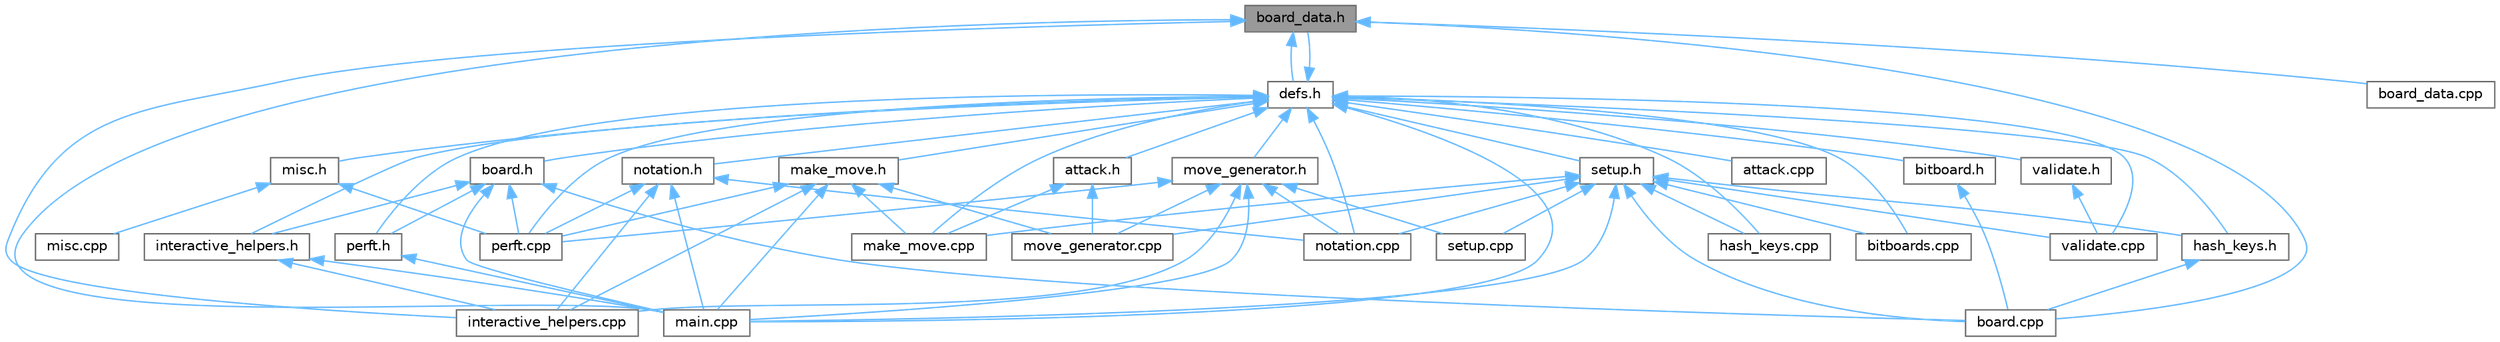 digraph "board_data.h"
{
 // INTERACTIVE_SVG=YES
 // LATEX_PDF_SIZE
  bgcolor="transparent";
  edge [fontname=Helvetica,fontsize=10,labelfontname=Helvetica,labelfontsize=10];
  node [fontname=Helvetica,fontsize=10,shape=box,height=0.2,width=0.4];
  Node1 [id="Node000001",label="board_data.h",height=0.2,width=0.4,color="gray40", fillcolor="grey60", style="filled", fontcolor="black",tooltip=" "];
  Node1 -> Node2 [id="edge1_Node000001_Node000002",dir="back",color="steelblue1",style="solid",tooltip=" "];
  Node2 [id="Node000002",label="board.cpp",height=0.2,width=0.4,color="grey40", fillcolor="white", style="filled",URL="$board_8cpp.html",tooltip=" "];
  Node1 -> Node3 [id="edge2_Node000001_Node000003",dir="back",color="steelblue1",style="solid",tooltip=" "];
  Node3 [id="Node000003",label="board_data.cpp",height=0.2,width=0.4,color="grey40", fillcolor="white", style="filled",URL="$board__data_8cpp.html",tooltip=" "];
  Node1 -> Node4 [id="edge3_Node000001_Node000004",dir="back",color="steelblue1",style="solid",tooltip=" "];
  Node4 [id="Node000004",label="defs.h",height=0.2,width=0.4,color="grey40", fillcolor="white", style="filled",URL="$defs_8h.html",tooltip=" "];
  Node4 -> Node5 [id="edge4_Node000004_Node000005",dir="back",color="steelblue1",style="solid",tooltip=" "];
  Node5 [id="Node000005",label="attack.cpp",height=0.2,width=0.4,color="grey40", fillcolor="white", style="filled",URL="$attack_8cpp.html",tooltip=" "];
  Node4 -> Node6 [id="edge5_Node000004_Node000006",dir="back",color="steelblue1",style="solid",tooltip=" "];
  Node6 [id="Node000006",label="attack.h",height=0.2,width=0.4,color="grey40", fillcolor="white", style="filled",URL="$attack_8h.html",tooltip=" "];
  Node6 -> Node7 [id="edge6_Node000006_Node000007",dir="back",color="steelblue1",style="solid",tooltip=" "];
  Node7 [id="Node000007",label="make_move.cpp",height=0.2,width=0.4,color="grey40", fillcolor="white", style="filled",URL="$make__move_8cpp.html",tooltip=" "];
  Node6 -> Node8 [id="edge7_Node000006_Node000008",dir="back",color="steelblue1",style="solid",tooltip=" "];
  Node8 [id="Node000008",label="move_generator.cpp",height=0.2,width=0.4,color="grey40", fillcolor="white", style="filled",URL="$move__generator_8cpp.html",tooltip=" "];
  Node4 -> Node9 [id="edge8_Node000004_Node000009",dir="back",color="steelblue1",style="solid",tooltip=" "];
  Node9 [id="Node000009",label="bitboard.h",height=0.2,width=0.4,color="grey40", fillcolor="white", style="filled",URL="$bitboard_8h.html",tooltip=" "];
  Node9 -> Node2 [id="edge9_Node000009_Node000002",dir="back",color="steelblue1",style="solid",tooltip=" "];
  Node4 -> Node10 [id="edge10_Node000004_Node000010",dir="back",color="steelblue1",style="solid",tooltip=" "];
  Node10 [id="Node000010",label="bitboards.cpp",height=0.2,width=0.4,color="grey40", fillcolor="white", style="filled",URL="$bitboards_8cpp.html",tooltip=" "];
  Node4 -> Node11 [id="edge11_Node000004_Node000011",dir="back",color="steelblue1",style="solid",tooltip=" "];
  Node11 [id="Node000011",label="board.h",height=0.2,width=0.4,color="grey40", fillcolor="white", style="filled",URL="$board_8h.html",tooltip=" "];
  Node11 -> Node2 [id="edge12_Node000011_Node000002",dir="back",color="steelblue1",style="solid",tooltip=" "];
  Node11 -> Node12 [id="edge13_Node000011_Node000012",dir="back",color="steelblue1",style="solid",tooltip=" "];
  Node12 [id="Node000012",label="interactive_helpers.h",height=0.2,width=0.4,color="grey40", fillcolor="white", style="filled",URL="$interactive__helpers_8h.html",tooltip=" "];
  Node12 -> Node13 [id="edge14_Node000012_Node000013",dir="back",color="steelblue1",style="solid",tooltip=" "];
  Node13 [id="Node000013",label="interactive_helpers.cpp",height=0.2,width=0.4,color="grey40", fillcolor="white", style="filled",URL="$interactive__helpers_8cpp.html",tooltip=" "];
  Node12 -> Node14 [id="edge15_Node000012_Node000014",dir="back",color="steelblue1",style="solid",tooltip=" "];
  Node14 [id="Node000014",label="main.cpp",height=0.2,width=0.4,color="grey40", fillcolor="white", style="filled",URL="$main_8cpp.html",tooltip=" "];
  Node11 -> Node14 [id="edge16_Node000011_Node000014",dir="back",color="steelblue1",style="solid",tooltip=" "];
  Node11 -> Node15 [id="edge17_Node000011_Node000015",dir="back",color="steelblue1",style="solid",tooltip=" "];
  Node15 [id="Node000015",label="perft.cpp",height=0.2,width=0.4,color="grey40", fillcolor="white", style="filled",URL="$perft_8cpp.html",tooltip=" "];
  Node11 -> Node16 [id="edge18_Node000011_Node000016",dir="back",color="steelblue1",style="solid",tooltip=" "];
  Node16 [id="Node000016",label="perft.h",height=0.2,width=0.4,color="grey40", fillcolor="white", style="filled",URL="$perft_8h.html",tooltip=" "];
  Node16 -> Node14 [id="edge19_Node000016_Node000014",dir="back",color="steelblue1",style="solid",tooltip=" "];
  Node4 -> Node1 [id="edge20_Node000004_Node000001",dir="back",color="steelblue1",style="solid",tooltip=" "];
  Node4 -> Node17 [id="edge21_Node000004_Node000017",dir="back",color="steelblue1",style="solid",tooltip=" "];
  Node17 [id="Node000017",label="hash_keys.cpp",height=0.2,width=0.4,color="grey40", fillcolor="white", style="filled",URL="$hash__keys_8cpp.html",tooltip=" "];
  Node4 -> Node18 [id="edge22_Node000004_Node000018",dir="back",color="steelblue1",style="solid",tooltip=" "];
  Node18 [id="Node000018",label="hash_keys.h",height=0.2,width=0.4,color="grey40", fillcolor="white", style="filled",URL="$hash__keys_8h.html",tooltip=" "];
  Node18 -> Node2 [id="edge23_Node000018_Node000002",dir="back",color="steelblue1",style="solid",tooltip=" "];
  Node4 -> Node12 [id="edge24_Node000004_Node000012",dir="back",color="steelblue1",style="solid",tooltip=" "];
  Node4 -> Node14 [id="edge25_Node000004_Node000014",dir="back",color="steelblue1",style="solid",tooltip=" "];
  Node4 -> Node7 [id="edge26_Node000004_Node000007",dir="back",color="steelblue1",style="solid",tooltip=" "];
  Node4 -> Node19 [id="edge27_Node000004_Node000019",dir="back",color="steelblue1",style="solid",tooltip=" "];
  Node19 [id="Node000019",label="make_move.h",height=0.2,width=0.4,color="grey40", fillcolor="white", style="filled",URL="$make__move_8h.html",tooltip=" "];
  Node19 -> Node13 [id="edge28_Node000019_Node000013",dir="back",color="steelblue1",style="solid",tooltip=" "];
  Node19 -> Node14 [id="edge29_Node000019_Node000014",dir="back",color="steelblue1",style="solid",tooltip=" "];
  Node19 -> Node7 [id="edge30_Node000019_Node000007",dir="back",color="steelblue1",style="solid",tooltip=" "];
  Node19 -> Node8 [id="edge31_Node000019_Node000008",dir="back",color="steelblue1",style="solid",tooltip=" "];
  Node19 -> Node15 [id="edge32_Node000019_Node000015",dir="back",color="steelblue1",style="solid",tooltip=" "];
  Node4 -> Node20 [id="edge33_Node000004_Node000020",dir="back",color="steelblue1",style="solid",tooltip=" "];
  Node20 [id="Node000020",label="misc.h",height=0.2,width=0.4,color="grey40", fillcolor="white", style="filled",URL="$misc_8h.html",tooltip=" "];
  Node20 -> Node21 [id="edge34_Node000020_Node000021",dir="back",color="steelblue1",style="solid",tooltip=" "];
  Node21 [id="Node000021",label="misc.cpp",height=0.2,width=0.4,color="grey40", fillcolor="white", style="filled",URL="$misc_8cpp.html",tooltip=" "];
  Node20 -> Node15 [id="edge35_Node000020_Node000015",dir="back",color="steelblue1",style="solid",tooltip=" "];
  Node4 -> Node22 [id="edge36_Node000004_Node000022",dir="back",color="steelblue1",style="solid",tooltip=" "];
  Node22 [id="Node000022",label="move_generator.h",height=0.2,width=0.4,color="grey40", fillcolor="white", style="filled",URL="$move__generator_8h.html",tooltip=" "];
  Node22 -> Node13 [id="edge37_Node000022_Node000013",dir="back",color="steelblue1",style="solid",tooltip=" "];
  Node22 -> Node14 [id="edge38_Node000022_Node000014",dir="back",color="steelblue1",style="solid",tooltip=" "];
  Node22 -> Node8 [id="edge39_Node000022_Node000008",dir="back",color="steelblue1",style="solid",tooltip=" "];
  Node22 -> Node23 [id="edge40_Node000022_Node000023",dir="back",color="steelblue1",style="solid",tooltip=" "];
  Node23 [id="Node000023",label="notation.cpp",height=0.2,width=0.4,color="grey40", fillcolor="white", style="filled",URL="$notation_8cpp.html",tooltip=" "];
  Node22 -> Node15 [id="edge41_Node000022_Node000015",dir="back",color="steelblue1",style="solid",tooltip=" "];
  Node22 -> Node24 [id="edge42_Node000022_Node000024",dir="back",color="steelblue1",style="solid",tooltip=" "];
  Node24 [id="Node000024",label="setup.cpp",height=0.2,width=0.4,color="grey40", fillcolor="white", style="filled",URL="$setup_8cpp.html",tooltip=" "];
  Node4 -> Node23 [id="edge43_Node000004_Node000023",dir="back",color="steelblue1",style="solid",tooltip=" "];
  Node4 -> Node25 [id="edge44_Node000004_Node000025",dir="back",color="steelblue1",style="solid",tooltip=" "];
  Node25 [id="Node000025",label="notation.h",height=0.2,width=0.4,color="grey40", fillcolor="white", style="filled",URL="$notation_8h.html",tooltip=" "];
  Node25 -> Node13 [id="edge45_Node000025_Node000013",dir="back",color="steelblue1",style="solid",tooltip=" "];
  Node25 -> Node14 [id="edge46_Node000025_Node000014",dir="back",color="steelblue1",style="solid",tooltip=" "];
  Node25 -> Node23 [id="edge47_Node000025_Node000023",dir="back",color="steelblue1",style="solid",tooltip=" "];
  Node25 -> Node15 [id="edge48_Node000025_Node000015",dir="back",color="steelblue1",style="solid",tooltip=" "];
  Node4 -> Node15 [id="edge49_Node000004_Node000015",dir="back",color="steelblue1",style="solid",tooltip=" "];
  Node4 -> Node16 [id="edge50_Node000004_Node000016",dir="back",color="steelblue1",style="solid",tooltip=" "];
  Node4 -> Node26 [id="edge51_Node000004_Node000026",dir="back",color="steelblue1",style="solid",tooltip=" "];
  Node26 [id="Node000026",label="setup.h",height=0.2,width=0.4,color="grey40", fillcolor="white", style="filled",URL="$setup_8h.html",tooltip=" "];
  Node26 -> Node10 [id="edge52_Node000026_Node000010",dir="back",color="steelblue1",style="solid",tooltip=" "];
  Node26 -> Node2 [id="edge53_Node000026_Node000002",dir="back",color="steelblue1",style="solid",tooltip=" "];
  Node26 -> Node17 [id="edge54_Node000026_Node000017",dir="back",color="steelblue1",style="solid",tooltip=" "];
  Node26 -> Node18 [id="edge55_Node000026_Node000018",dir="back",color="steelblue1",style="solid",tooltip=" "];
  Node26 -> Node14 [id="edge56_Node000026_Node000014",dir="back",color="steelblue1",style="solid",tooltip=" "];
  Node26 -> Node7 [id="edge57_Node000026_Node000007",dir="back",color="steelblue1",style="solid",tooltip=" "];
  Node26 -> Node8 [id="edge58_Node000026_Node000008",dir="back",color="steelblue1",style="solid",tooltip=" "];
  Node26 -> Node23 [id="edge59_Node000026_Node000023",dir="back",color="steelblue1",style="solid",tooltip=" "];
  Node26 -> Node24 [id="edge60_Node000026_Node000024",dir="back",color="steelblue1",style="solid",tooltip=" "];
  Node26 -> Node27 [id="edge61_Node000026_Node000027",dir="back",color="steelblue1",style="solid",tooltip=" "];
  Node27 [id="Node000027",label="validate.cpp",height=0.2,width=0.4,color="grey40", fillcolor="white", style="filled",URL="$validate_8cpp.html",tooltip=" "];
  Node4 -> Node27 [id="edge62_Node000004_Node000027",dir="back",color="steelblue1",style="solid",tooltip=" "];
  Node4 -> Node28 [id="edge63_Node000004_Node000028",dir="back",color="steelblue1",style="solid",tooltip=" "];
  Node28 [id="Node000028",label="validate.h",height=0.2,width=0.4,color="grey40", fillcolor="white", style="filled",URL="$validate_8h.html",tooltip=" "];
  Node28 -> Node27 [id="edge64_Node000028_Node000027",dir="back",color="steelblue1",style="solid",tooltip=" "];
  Node1 -> Node13 [id="edge65_Node000001_Node000013",dir="back",color="steelblue1",style="solid",tooltip=" "];
  Node1 -> Node14 [id="edge66_Node000001_Node000014",dir="back",color="steelblue1",style="solid",tooltip=" "];
}
